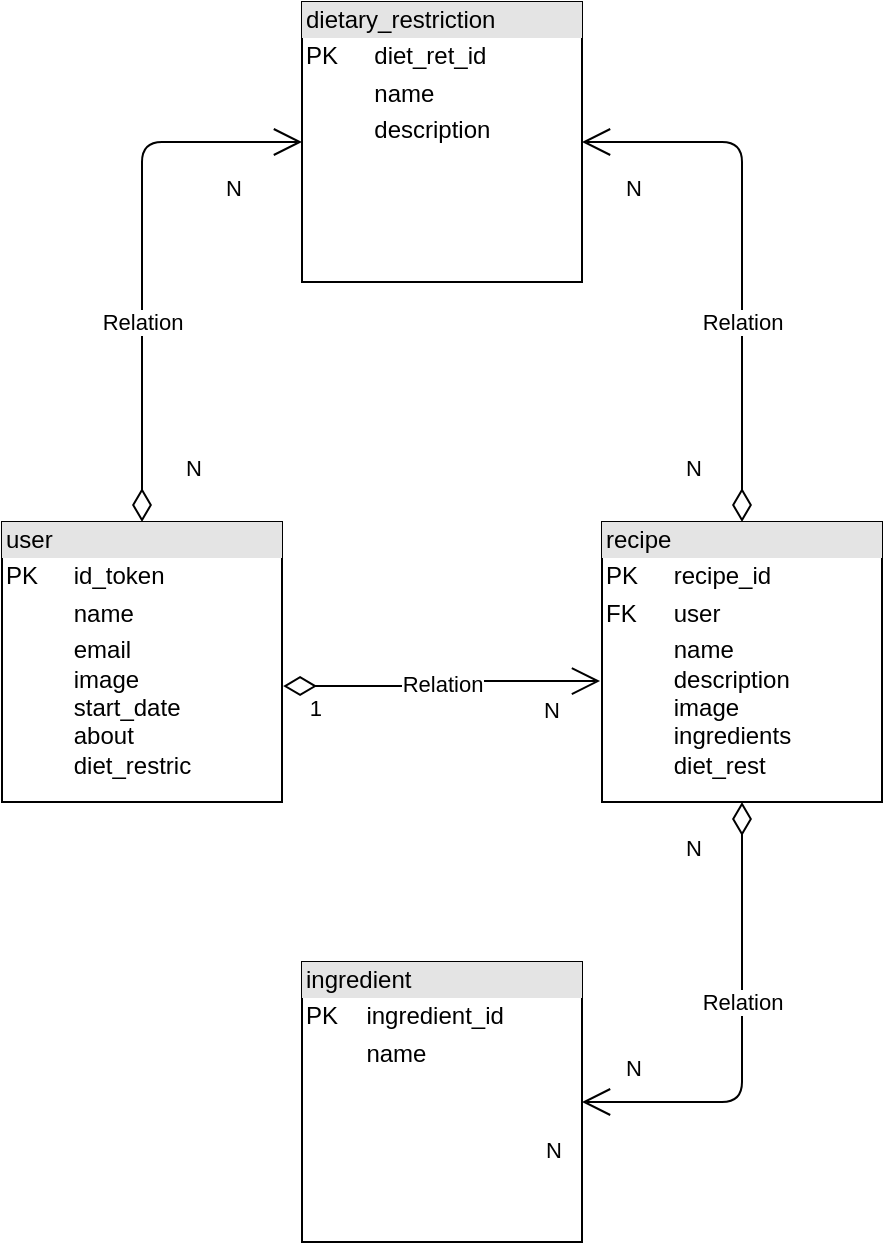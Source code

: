 <mxfile>
    <diagram id="dMHFmH3iLU_vJZSE07ge" name="Page-1">
        <mxGraphModel dx="825" dy="602" grid="1" gridSize="10" guides="1" tooltips="1" connect="1" arrows="1" fold="1" page="1" pageScale="1" pageWidth="850" pageHeight="1100" math="0" shadow="0">
            <root>
                <mxCell id="0"/>
                <mxCell id="1" parent="0"/>
                <mxCell id="37" value="&lt;div style=&quot;box-sizing:border-box;width:100%;background:#e4e4e4;padding:2px;&quot;&gt;&lt;font color=&quot;#000000&quot;&gt;user&lt;/font&gt;&lt;/div&gt;&lt;table style=&quot;width:100%;font-size:1em;&quot; cellpadding=&quot;2&quot; cellspacing=&quot;0&quot;&gt;&lt;tbody&gt;&lt;tr&gt;&lt;td&gt;PK&lt;/td&gt;&lt;td&gt;id_token&lt;br&gt;&lt;/td&gt;&lt;/tr&gt;&lt;tr&gt;&lt;td&gt;&lt;br&gt;&lt;/td&gt;&lt;td&gt;name&lt;/td&gt;&lt;/tr&gt;&lt;tr&gt;&lt;td&gt;&lt;/td&gt;&lt;td&gt;email&lt;br&gt;image&lt;br&gt;start_date&lt;br&gt;about&lt;br&gt;diet_restric&lt;/td&gt;&lt;/tr&gt;&lt;/tbody&gt;&lt;/table&gt;" style="verticalAlign=top;align=left;overflow=fill;html=1;" parent="1" vertex="1">
                    <mxGeometry x="210" y="360" width="140" height="140" as="geometry"/>
                </mxCell>
                <mxCell id="38" value="&lt;div style=&quot;box-sizing:border-box;width:100%;background:#e4e4e4;padding:2px;&quot;&gt;&lt;font color=&quot;#000000&quot;&gt;dietary_restriction&lt;/font&gt;&lt;/div&gt;&lt;table style=&quot;width:100%;font-size:1em;&quot; cellpadding=&quot;2&quot; cellspacing=&quot;0&quot;&gt;&lt;tbody&gt;&lt;tr&gt;&lt;td&gt;PK&lt;/td&gt;&lt;td&gt;diet_ret_id&lt;/td&gt;&lt;/tr&gt;&lt;tr&gt;&lt;td&gt;&lt;br&gt;&lt;/td&gt;&lt;td&gt;name&lt;/td&gt;&lt;/tr&gt;&lt;tr&gt;&lt;td&gt;&lt;/td&gt;&lt;td&gt;description&lt;br&gt;&lt;/td&gt;&lt;/tr&gt;&lt;/tbody&gt;&lt;/table&gt;" style="verticalAlign=top;align=left;overflow=fill;html=1;" parent="1" vertex="1">
                    <mxGeometry x="360" y="100" width="140" height="140" as="geometry"/>
                </mxCell>
                <mxCell id="39" value="&lt;div style=&quot;box-sizing:border-box;width:100%;background:#e4e4e4;padding:2px;&quot;&gt;&lt;font color=&quot;#000000&quot;&gt;recipe&lt;/font&gt;&lt;/div&gt;&lt;table style=&quot;width:100%;font-size:1em;&quot; cellpadding=&quot;2&quot; cellspacing=&quot;0&quot;&gt;&lt;tbody&gt;&lt;tr&gt;&lt;td&gt;PK&lt;/td&gt;&lt;td&gt;recipe_id&lt;/td&gt;&lt;/tr&gt;&lt;tr&gt;&lt;td&gt;FK&lt;/td&gt;&lt;td&gt;user&lt;/td&gt;&lt;/tr&gt;&lt;tr&gt;&lt;td&gt;&lt;br&gt;&lt;br&gt;&lt;br&gt;&lt;/td&gt;&lt;td&gt;name&lt;br&gt;description&lt;br&gt;image&lt;br&gt;ingredients&lt;br&gt;diet_rest&lt;/td&gt;&lt;/tr&gt;&lt;/tbody&gt;&lt;/table&gt;" style="verticalAlign=top;align=left;overflow=fill;html=1;" parent="1" vertex="1">
                    <mxGeometry x="510" y="360" width="140" height="140" as="geometry"/>
                </mxCell>
                <mxCell id="40" value="&lt;div style=&quot;box-sizing:border-box;width:100%;background:#e4e4e4;padding:2px;&quot;&gt;&lt;font color=&quot;#000000&quot;&gt;ingredient&lt;/font&gt;&lt;/div&gt;&lt;table style=&quot;width:100%;font-size:1em;&quot; cellpadding=&quot;2&quot; cellspacing=&quot;0&quot;&gt;&lt;tbody&gt;&lt;tr&gt;&lt;td&gt;PK&lt;/td&gt;&lt;td&gt;ingredient_id&lt;/td&gt;&lt;/tr&gt;&lt;tr&gt;&lt;td&gt;&lt;br&gt;&lt;/td&gt;&lt;td&gt;name&lt;/td&gt;&lt;/tr&gt;&lt;tr&gt;&lt;td&gt;&lt;br&gt;&lt;/td&gt;&lt;td&gt;&lt;br&gt;&lt;/td&gt;&lt;/tr&gt;&lt;/tbody&gt;&lt;/table&gt;" style="verticalAlign=top;align=left;overflow=fill;html=1;" parent="1" vertex="1">
                    <mxGeometry x="360" y="580" width="140" height="140" as="geometry"/>
                </mxCell>
                <mxCell id="66" value="Relation" style="endArrow=open;html=1;endSize=12;startArrow=diamondThin;startSize=14;startFill=0;edgeStyle=orthogonalEdgeStyle;exitX=0.5;exitY=1;exitDx=0;exitDy=0;entryX=1;entryY=0.5;entryDx=0;entryDy=0;" edge="1" parent="1" source="39" target="40">
                    <mxGeometry x="-0.131" relative="1" as="geometry">
                        <mxPoint x="570" y="570" as="sourcePoint"/>
                        <mxPoint x="580" y="680" as="targetPoint"/>
                        <Array as="points">
                            <mxPoint x="580" y="650"/>
                        </Array>
                        <mxPoint as="offset"/>
                    </mxGeometry>
                </mxCell>
                <mxCell id="68" value="N" style="edgeLabel;resizable=0;html=1;align=right;verticalAlign=top;" connectable="0" vertex="1" parent="66">
                    <mxGeometry x="1" relative="1" as="geometry">
                        <mxPoint x="-10" y="11" as="offset"/>
                    </mxGeometry>
                </mxCell>
                <mxCell id="71" value="1" style="edgeLabel;resizable=0;html=1;align=right;verticalAlign=top;" connectable="0" vertex="1" parent="1">
                    <mxGeometry x="370" y="440" as="geometry"/>
                </mxCell>
                <mxCell id="72" value="Relation" style="endArrow=open;html=1;endSize=12;startArrow=diamondThin;startSize=14;startFill=0;edgeStyle=orthogonalEdgeStyle;exitX=1.004;exitY=0.586;exitDx=0;exitDy=0;exitPerimeter=0;entryX=-0.007;entryY=0.568;entryDx=0;entryDy=0;entryPerimeter=0;" edge="1" parent="1" source="37" target="39">
                    <mxGeometry relative="1" as="geometry">
                        <mxPoint x="360" y="439.41" as="sourcePoint"/>
                        <mxPoint x="520" y="439.41" as="targetPoint"/>
                    </mxGeometry>
                </mxCell>
                <mxCell id="73" value="N" style="edgeLabel;resizable=0;html=1;align=right;verticalAlign=top;" connectable="0" vertex="1" parent="72">
                    <mxGeometry x="1" relative="1" as="geometry">
                        <mxPoint x="-20" y="1" as="offset"/>
                    </mxGeometry>
                </mxCell>
                <mxCell id="74" value="N" style="edgeLabel;resizable=0;html=1;align=right;verticalAlign=top;" connectable="0" vertex="1" parent="1">
                    <mxGeometry x="560" y="510" as="geometry"/>
                </mxCell>
                <mxCell id="75" value="N" style="edgeLabel;resizable=0;html=1;align=right;verticalAlign=top;" connectable="0" vertex="1" parent="1">
                    <mxGeometry x="530" y="620" as="geometry"/>
                </mxCell>
                <mxCell id="78" value="Relation" style="endArrow=open;html=1;endSize=12;startArrow=diamondThin;startSize=14;startFill=0;edgeStyle=orthogonalEdgeStyle;entryX=0;entryY=0.5;entryDx=0;entryDy=0;exitX=0.5;exitY=0;exitDx=0;exitDy=0;" edge="1" parent="1" source="37" target="38">
                    <mxGeometry x="-0.259" relative="1" as="geometry">
                        <mxPoint x="170" y="180.0" as="sourcePoint"/>
                        <mxPoint x="330" y="180.0" as="targetPoint"/>
                        <mxPoint as="offset"/>
                    </mxGeometry>
                </mxCell>
                <mxCell id="79" value="N" style="edgeLabel;resizable=0;html=1;align=right;verticalAlign=top;" connectable="0" vertex="1" parent="78">
                    <mxGeometry x="1" relative="1" as="geometry">
                        <mxPoint x="-30" y="10" as="offset"/>
                    </mxGeometry>
                </mxCell>
                <mxCell id="80" value="N" style="edgeLabel;resizable=0;html=1;align=right;verticalAlign=top;" connectable="0" vertex="1" parent="1">
                    <mxGeometry x="310.0" y="320" as="geometry"/>
                </mxCell>
                <mxCell id="81" value="Relation" style="endArrow=open;html=1;endSize=12;startArrow=diamondThin;startSize=14;startFill=0;edgeStyle=orthogonalEdgeStyle;entryX=1;entryY=0.5;entryDx=0;entryDy=0;exitX=0.5;exitY=0;exitDx=0;exitDy=0;" edge="1" parent="1" source="39" target="38">
                    <mxGeometry x="-0.259" relative="1" as="geometry">
                        <mxPoint x="520" y="350" as="sourcePoint"/>
                        <mxPoint x="600" y="160" as="targetPoint"/>
                        <mxPoint as="offset"/>
                    </mxGeometry>
                </mxCell>
                <mxCell id="82" value="N" style="edgeLabel;resizable=0;html=1;align=right;verticalAlign=top;" connectable="0" vertex="1" parent="81">
                    <mxGeometry x="1" relative="1" as="geometry">
                        <mxPoint x="30" y="10" as="offset"/>
                    </mxGeometry>
                </mxCell>
                <mxCell id="83" value="N" style="edgeLabel;resizable=0;html=1;align=right;verticalAlign=top;" connectable="0" vertex="1" parent="1">
                    <mxGeometry x="560.0" y="320" as="geometry"/>
                </mxCell>
            </root>
        </mxGraphModel>
    </diagram>
</mxfile>
